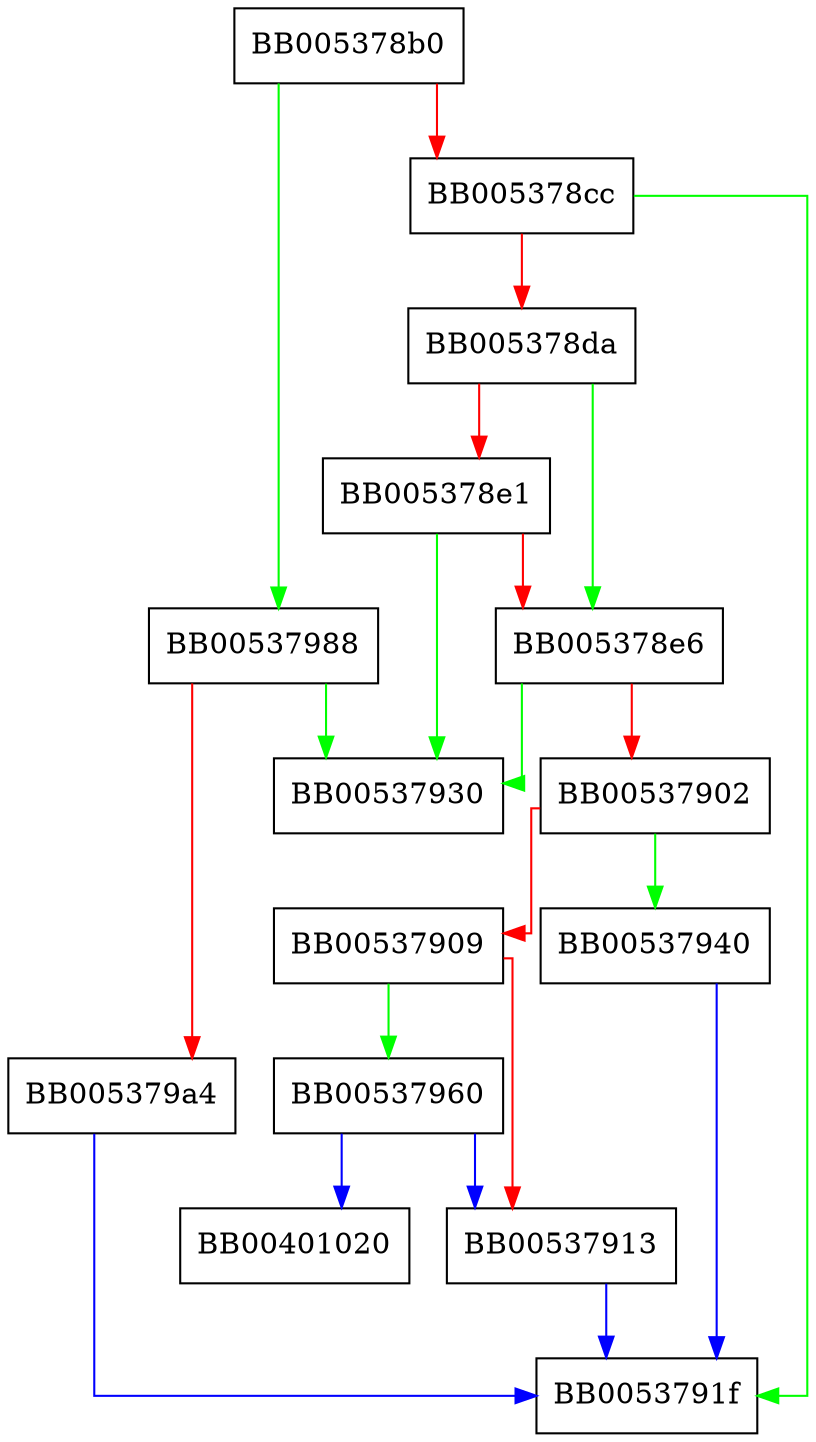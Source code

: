 digraph ring_buf_resize {
  node [shape="box"];
  graph [splines=ortho];
  BB005378b0 -> BB00537988 [color="green"];
  BB005378b0 -> BB005378cc [color="red"];
  BB005378cc -> BB0053791f [color="green"];
  BB005378cc -> BB005378da [color="red"];
  BB005378da -> BB005378e6 [color="green"];
  BB005378da -> BB005378e1 [color="red"];
  BB005378e1 -> BB00537930 [color="green"];
  BB005378e1 -> BB005378e6 [color="red"];
  BB005378e6 -> BB00537930 [color="green"];
  BB005378e6 -> BB00537902 [color="red"];
  BB00537902 -> BB00537940 [color="green"];
  BB00537902 -> BB00537909 [color="red"];
  BB00537909 -> BB00537960 [color="green"];
  BB00537909 -> BB00537913 [color="red"];
  BB00537913 -> BB0053791f [color="blue"];
  BB00537940 -> BB0053791f [color="blue"];
  BB00537960 -> BB00401020 [color="blue"];
  BB00537960 -> BB00537913 [color="blue"];
  BB00537988 -> BB00537930 [color="green"];
  BB00537988 -> BB005379a4 [color="red"];
  BB005379a4 -> BB0053791f [color="blue"];
}